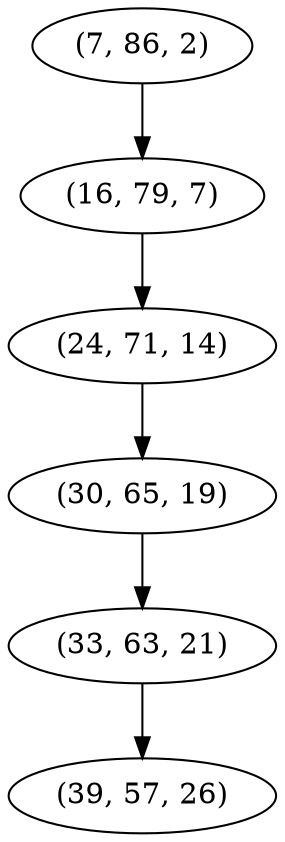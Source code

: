 digraph tree {
    "(7, 86, 2)";
    "(16, 79, 7)";
    "(24, 71, 14)";
    "(30, 65, 19)";
    "(33, 63, 21)";
    "(39, 57, 26)";
    "(7, 86, 2)" -> "(16, 79, 7)";
    "(16, 79, 7)" -> "(24, 71, 14)";
    "(24, 71, 14)" -> "(30, 65, 19)";
    "(30, 65, 19)" -> "(33, 63, 21)";
    "(33, 63, 21)" -> "(39, 57, 26)";
}
